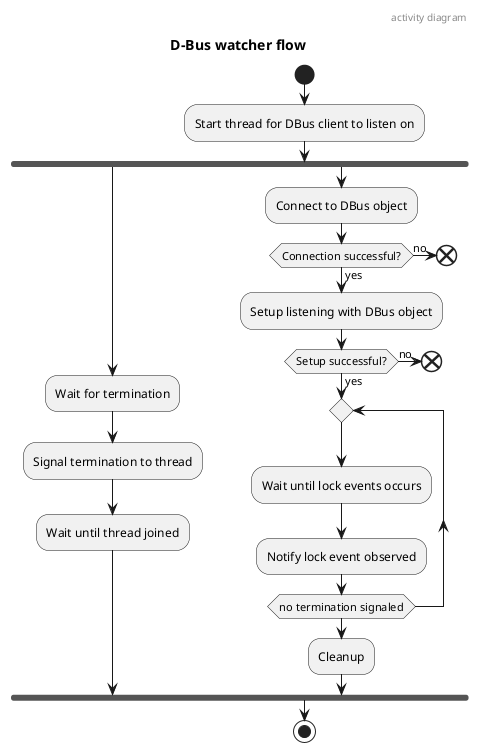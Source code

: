 @startuml

header activity diagram
title D-Bus watcher flow

start
:Start thread for DBus client to listen on;
fork
    :Wait for termination;
    :Signal termination to thread;
    :Wait until thread joined;
fork again    
    :Connect to DBus object;
    if (Connection successful?) then (yes)
        :Setup listening with DBus object;
        if (Setup successful?) then (yes)
            repeat
                :Wait until lock events occurs;
                :Notify lock event observed;
            repeat while (no termination signaled)
            :Cleanup;
        else (no)
            end
        endif
    else (no)
        end
    endif    
end fork
stop

@enduml